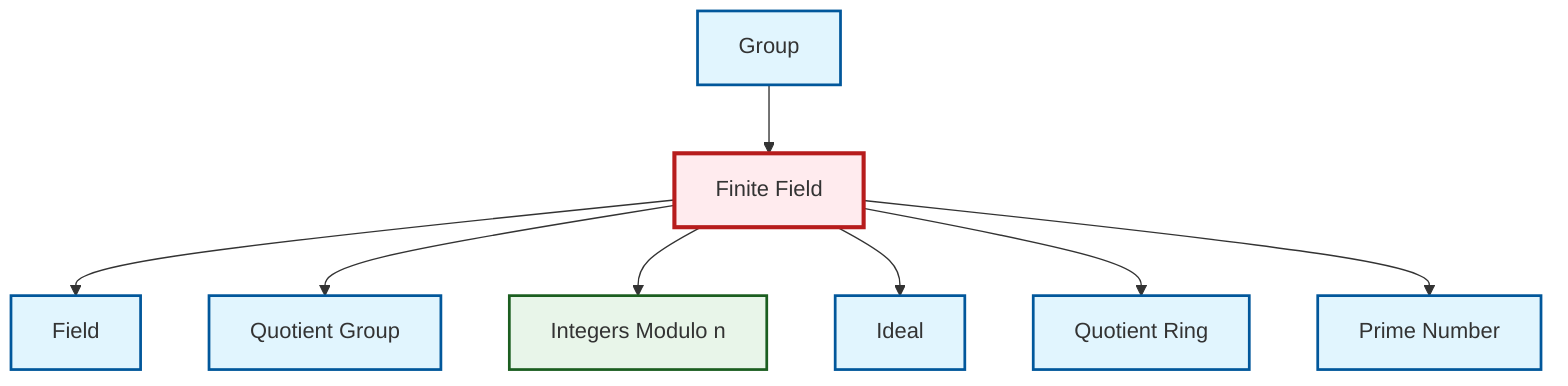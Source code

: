 graph TD
    classDef definition fill:#e1f5fe,stroke:#01579b,stroke-width:2px
    classDef theorem fill:#f3e5f5,stroke:#4a148c,stroke-width:2px
    classDef axiom fill:#fff3e0,stroke:#e65100,stroke-width:2px
    classDef example fill:#e8f5e9,stroke:#1b5e20,stroke-width:2px
    classDef current fill:#ffebee,stroke:#b71c1c,stroke-width:3px
    def-prime["Prime Number"]:::definition
    def-group["Group"]:::definition
    def-field["Field"]:::definition
    ex-quotient-integers-mod-n["Integers Modulo n"]:::example
    ex-finite-field["Finite Field"]:::example
    def-quotient-group["Quotient Group"]:::definition
    def-ideal["Ideal"]:::definition
    def-quotient-ring["Quotient Ring"]:::definition
    ex-finite-field --> def-field
    ex-finite-field --> def-quotient-group
    def-group --> ex-finite-field
    ex-finite-field --> ex-quotient-integers-mod-n
    ex-finite-field --> def-ideal
    ex-finite-field --> def-quotient-ring
    ex-finite-field --> def-prime
    class ex-finite-field current
